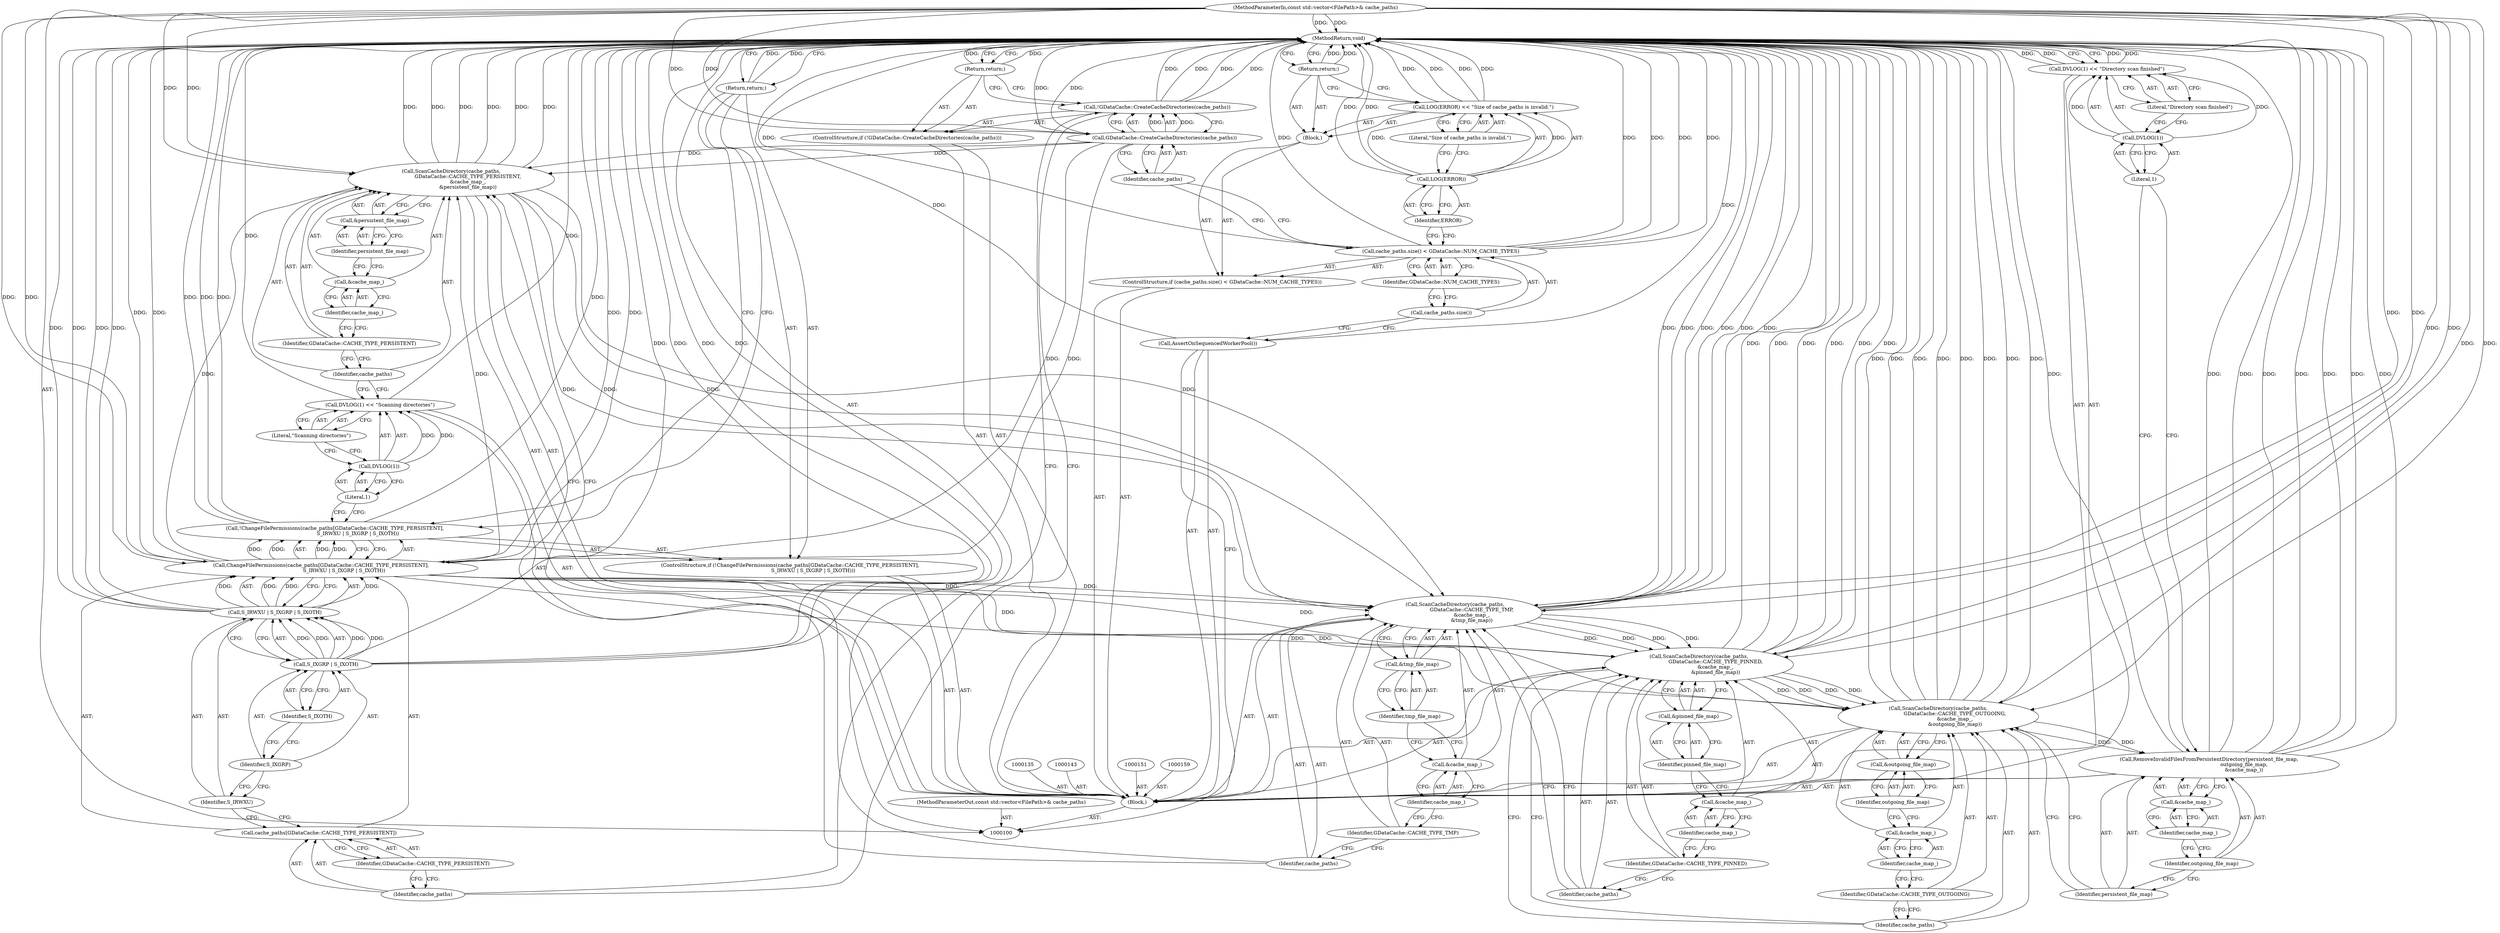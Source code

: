 digraph "1_Chrome_baef1ffd73db183ca50c854e1779ed7f6e5100a8_3" {
"1000176" [label="(MethodReturn,void)"];
"1000114" [label="(ControlStructure,if (!GDataCache::CreateCacheDirectories(cache_paths)))"];
"1000117" [label="(Identifier,cache_paths)"];
"1000115" [label="(Call,!GDataCache::CreateCacheDirectories(cache_paths))"];
"1000116" [label="(Call,GDataCache::CreateCacheDirectories(cache_paths))"];
"1000118" [label="(Return,return;)"];
"1000119" [label="(ControlStructure,if (!ChangeFilePermissions(cache_paths[GDataCache::CACHE_TYPE_PERSISTENT],\n                             S_IRWXU | S_IXGRP | S_IXOTH)))"];
"1000122" [label="(Call,cache_paths[GDataCache::CACHE_TYPE_PERSISTENT])"];
"1000123" [label="(Identifier,cache_paths)"];
"1000124" [label="(Identifier,GDataCache::CACHE_TYPE_PERSISTENT)"];
"1000120" [label="(Call,!ChangeFilePermissions(cache_paths[GDataCache::CACHE_TYPE_PERSISTENT],\n                             S_IRWXU | S_IXGRP | S_IXOTH))"];
"1000121" [label="(Call,ChangeFilePermissions(cache_paths[GDataCache::CACHE_TYPE_PERSISTENT],\n                             S_IRWXU | S_IXGRP | S_IXOTH))"];
"1000125" [label="(Call,S_IRWXU | S_IXGRP | S_IXOTH)"];
"1000126" [label="(Identifier,S_IRWXU)"];
"1000127" [label="(Call,S_IXGRP | S_IXOTH)"];
"1000128" [label="(Identifier,S_IXGRP)"];
"1000129" [label="(Identifier,S_IXOTH)"];
"1000130" [label="(Return,return;)"];
"1000134" [label="(Literal,\"Scanning directories\")"];
"1000131" [label="(Call,DVLOG(1) << \"Scanning directories\")"];
"1000132" [label="(Call,DVLOG(1))"];
"1000133" [label="(Literal,1)"];
"1000101" [label="(MethodParameterIn,const std::vector<FilePath>& cache_paths)"];
"1000248" [label="(MethodParameterOut,const std::vector<FilePath>& cache_paths)"];
"1000102" [label="(Block,)"];
"1000136" [label="(Call,ScanCacheDirectory(cache_paths,\n                     GDataCache::CACHE_TYPE_PERSISTENT,\n                     &cache_map_,\n                     &persistent_file_map))"];
"1000137" [label="(Identifier,cache_paths)"];
"1000138" [label="(Identifier,GDataCache::CACHE_TYPE_PERSISTENT)"];
"1000139" [label="(Call,&cache_map_)"];
"1000140" [label="(Identifier,cache_map_)"];
"1000141" [label="(Call,&persistent_file_map)"];
"1000142" [label="(Identifier,persistent_file_map)"];
"1000144" [label="(Call,ScanCacheDirectory(cache_paths,\n                     GDataCache::CACHE_TYPE_TMP,\n                     &cache_map_,\n                     &tmp_file_map))"];
"1000145" [label="(Identifier,cache_paths)"];
"1000146" [label="(Identifier,GDataCache::CACHE_TYPE_TMP)"];
"1000147" [label="(Call,&cache_map_)"];
"1000148" [label="(Identifier,cache_map_)"];
"1000149" [label="(Call,&tmp_file_map)"];
"1000150" [label="(Identifier,tmp_file_map)"];
"1000103" [label="(Call,AssertOnSequencedWorkerPool())"];
"1000152" [label="(Call,ScanCacheDirectory(cache_paths,\n                     GDataCache::CACHE_TYPE_PINNED,\n                     &cache_map_,\n                     &pinned_file_map))"];
"1000153" [label="(Identifier,cache_paths)"];
"1000154" [label="(Identifier,GDataCache::CACHE_TYPE_PINNED)"];
"1000155" [label="(Call,&cache_map_)"];
"1000156" [label="(Identifier,cache_map_)"];
"1000157" [label="(Call,&pinned_file_map)"];
"1000158" [label="(Identifier,pinned_file_map)"];
"1000160" [label="(Call,ScanCacheDirectory(cache_paths,\n                     GDataCache::CACHE_TYPE_OUTGOING,\n                     &cache_map_,\n                     &outgoing_file_map))"];
"1000161" [label="(Identifier,cache_paths)"];
"1000162" [label="(Identifier,GDataCache::CACHE_TYPE_OUTGOING)"];
"1000163" [label="(Call,&cache_map_)"];
"1000164" [label="(Identifier,cache_map_)"];
"1000165" [label="(Call,&outgoing_file_map)"];
"1000166" [label="(Identifier,outgoing_file_map)"];
"1000167" [label="(Call,RemoveInvalidFilesFromPersistentDirectory(persistent_file_map,\n                                            outgoing_file_map,\n                                            &cache_map_))"];
"1000168" [label="(Identifier,persistent_file_map)"];
"1000169" [label="(Identifier,outgoing_file_map)"];
"1000170" [label="(Call,&cache_map_)"];
"1000171" [label="(Identifier,cache_map_)"];
"1000175" [label="(Literal,\"Directory scan finished\")"];
"1000172" [label="(Call,DVLOG(1) << \"Directory scan finished\")"];
"1000173" [label="(Call,DVLOG(1))"];
"1000174" [label="(Literal,1)"];
"1000107" [label="(Identifier,GDataCache::NUM_CACHE_TYPES)"];
"1000104" [label="(ControlStructure,if (cache_paths.size() < GDataCache::NUM_CACHE_TYPES))"];
"1000108" [label="(Block,)"];
"1000105" [label="(Call,cache_paths.size() < GDataCache::NUM_CACHE_TYPES)"];
"1000106" [label="(Call,cache_paths.size())"];
"1000112" [label="(Literal,\"Size of cache_paths is invalid.\")"];
"1000109" [label="(Call,LOG(ERROR) << \"Size of cache_paths is invalid.\")"];
"1000110" [label="(Call,LOG(ERROR))"];
"1000111" [label="(Identifier,ERROR)"];
"1000113" [label="(Return,return;)"];
"1000176" -> "1000100"  [label="AST: "];
"1000176" -> "1000113"  [label="CFG: "];
"1000176" -> "1000118"  [label="CFG: "];
"1000176" -> "1000130"  [label="CFG: "];
"1000176" -> "1000172"  [label="CFG: "];
"1000118" -> "1000176"  [label="DDG: "];
"1000130" -> "1000176"  [label="DDG: "];
"1000116" -> "1000176"  [label="DDG: "];
"1000172" -> "1000176"  [label="DDG: "];
"1000172" -> "1000176"  [label="DDG: "];
"1000121" -> "1000176"  [label="DDG: "];
"1000121" -> "1000176"  [label="DDG: "];
"1000105" -> "1000176"  [label="DDG: "];
"1000105" -> "1000176"  [label="DDG: "];
"1000105" -> "1000176"  [label="DDG: "];
"1000167" -> "1000176"  [label="DDG: "];
"1000167" -> "1000176"  [label="DDG: "];
"1000167" -> "1000176"  [label="DDG: "];
"1000167" -> "1000176"  [label="DDG: "];
"1000152" -> "1000176"  [label="DDG: "];
"1000152" -> "1000176"  [label="DDG: "];
"1000152" -> "1000176"  [label="DDG: "];
"1000160" -> "1000176"  [label="DDG: "];
"1000160" -> "1000176"  [label="DDG: "];
"1000160" -> "1000176"  [label="DDG: "];
"1000160" -> "1000176"  [label="DDG: "];
"1000136" -> "1000176"  [label="DDG: "];
"1000136" -> "1000176"  [label="DDG: "];
"1000136" -> "1000176"  [label="DDG: "];
"1000144" -> "1000176"  [label="DDG: "];
"1000144" -> "1000176"  [label="DDG: "];
"1000144" -> "1000176"  [label="DDG: "];
"1000125" -> "1000176"  [label="DDG: "];
"1000125" -> "1000176"  [label="DDG: "];
"1000127" -> "1000176"  [label="DDG: "];
"1000127" -> "1000176"  [label="DDG: "];
"1000103" -> "1000176"  [label="DDG: "];
"1000115" -> "1000176"  [label="DDG: "];
"1000115" -> "1000176"  [label="DDG: "];
"1000120" -> "1000176"  [label="DDG: "];
"1000120" -> "1000176"  [label="DDG: "];
"1000101" -> "1000176"  [label="DDG: "];
"1000109" -> "1000176"  [label="DDG: "];
"1000109" -> "1000176"  [label="DDG: "];
"1000110" -> "1000176"  [label="DDG: "];
"1000131" -> "1000176"  [label="DDG: "];
"1000113" -> "1000176"  [label="DDG: "];
"1000114" -> "1000102"  [label="AST: "];
"1000115" -> "1000114"  [label="AST: "];
"1000118" -> "1000114"  [label="AST: "];
"1000117" -> "1000116"  [label="AST: "];
"1000117" -> "1000105"  [label="CFG: "];
"1000116" -> "1000117"  [label="CFG: "];
"1000115" -> "1000114"  [label="AST: "];
"1000115" -> "1000116"  [label="CFG: "];
"1000116" -> "1000115"  [label="AST: "];
"1000118" -> "1000115"  [label="CFG: "];
"1000123" -> "1000115"  [label="CFG: "];
"1000115" -> "1000176"  [label="DDG: "];
"1000115" -> "1000176"  [label="DDG: "];
"1000116" -> "1000115"  [label="DDG: "];
"1000116" -> "1000115"  [label="AST: "];
"1000116" -> "1000117"  [label="CFG: "];
"1000117" -> "1000116"  [label="AST: "];
"1000115" -> "1000116"  [label="CFG: "];
"1000116" -> "1000176"  [label="DDG: "];
"1000116" -> "1000115"  [label="DDG: "];
"1000101" -> "1000116"  [label="DDG: "];
"1000116" -> "1000121"  [label="DDG: "];
"1000116" -> "1000136"  [label="DDG: "];
"1000118" -> "1000114"  [label="AST: "];
"1000118" -> "1000115"  [label="CFG: "];
"1000176" -> "1000118"  [label="CFG: "];
"1000118" -> "1000176"  [label="DDG: "];
"1000119" -> "1000102"  [label="AST: "];
"1000120" -> "1000119"  [label="AST: "];
"1000130" -> "1000119"  [label="AST: "];
"1000122" -> "1000121"  [label="AST: "];
"1000122" -> "1000124"  [label="CFG: "];
"1000123" -> "1000122"  [label="AST: "];
"1000124" -> "1000122"  [label="AST: "];
"1000126" -> "1000122"  [label="CFG: "];
"1000123" -> "1000122"  [label="AST: "];
"1000123" -> "1000115"  [label="CFG: "];
"1000124" -> "1000123"  [label="CFG: "];
"1000124" -> "1000122"  [label="AST: "];
"1000124" -> "1000123"  [label="CFG: "];
"1000122" -> "1000124"  [label="CFG: "];
"1000120" -> "1000119"  [label="AST: "];
"1000120" -> "1000121"  [label="CFG: "];
"1000121" -> "1000120"  [label="AST: "];
"1000130" -> "1000120"  [label="CFG: "];
"1000133" -> "1000120"  [label="CFG: "];
"1000120" -> "1000176"  [label="DDG: "];
"1000120" -> "1000176"  [label="DDG: "];
"1000121" -> "1000120"  [label="DDG: "];
"1000121" -> "1000120"  [label="DDG: "];
"1000121" -> "1000120"  [label="AST: "];
"1000121" -> "1000125"  [label="CFG: "];
"1000122" -> "1000121"  [label="AST: "];
"1000125" -> "1000121"  [label="AST: "];
"1000120" -> "1000121"  [label="CFG: "];
"1000121" -> "1000176"  [label="DDG: "];
"1000121" -> "1000176"  [label="DDG: "];
"1000121" -> "1000120"  [label="DDG: "];
"1000121" -> "1000120"  [label="DDG: "];
"1000116" -> "1000121"  [label="DDG: "];
"1000101" -> "1000121"  [label="DDG: "];
"1000125" -> "1000121"  [label="DDG: "];
"1000125" -> "1000121"  [label="DDG: "];
"1000121" -> "1000136"  [label="DDG: "];
"1000121" -> "1000144"  [label="DDG: "];
"1000121" -> "1000152"  [label="DDG: "];
"1000121" -> "1000160"  [label="DDG: "];
"1000125" -> "1000121"  [label="AST: "];
"1000125" -> "1000127"  [label="CFG: "];
"1000126" -> "1000125"  [label="AST: "];
"1000127" -> "1000125"  [label="AST: "];
"1000121" -> "1000125"  [label="CFG: "];
"1000125" -> "1000176"  [label="DDG: "];
"1000125" -> "1000176"  [label="DDG: "];
"1000125" -> "1000121"  [label="DDG: "];
"1000125" -> "1000121"  [label="DDG: "];
"1000127" -> "1000125"  [label="DDG: "];
"1000127" -> "1000125"  [label="DDG: "];
"1000126" -> "1000125"  [label="AST: "];
"1000126" -> "1000122"  [label="CFG: "];
"1000128" -> "1000126"  [label="CFG: "];
"1000127" -> "1000125"  [label="AST: "];
"1000127" -> "1000129"  [label="CFG: "];
"1000128" -> "1000127"  [label="AST: "];
"1000129" -> "1000127"  [label="AST: "];
"1000125" -> "1000127"  [label="CFG: "];
"1000127" -> "1000176"  [label="DDG: "];
"1000127" -> "1000176"  [label="DDG: "];
"1000127" -> "1000125"  [label="DDG: "];
"1000127" -> "1000125"  [label="DDG: "];
"1000128" -> "1000127"  [label="AST: "];
"1000128" -> "1000126"  [label="CFG: "];
"1000129" -> "1000128"  [label="CFG: "];
"1000129" -> "1000127"  [label="AST: "];
"1000129" -> "1000128"  [label="CFG: "];
"1000127" -> "1000129"  [label="CFG: "];
"1000130" -> "1000119"  [label="AST: "];
"1000130" -> "1000120"  [label="CFG: "];
"1000176" -> "1000130"  [label="CFG: "];
"1000130" -> "1000176"  [label="DDG: "];
"1000134" -> "1000131"  [label="AST: "];
"1000134" -> "1000132"  [label="CFG: "];
"1000131" -> "1000134"  [label="CFG: "];
"1000131" -> "1000102"  [label="AST: "];
"1000131" -> "1000134"  [label="CFG: "];
"1000132" -> "1000131"  [label="AST: "];
"1000134" -> "1000131"  [label="AST: "];
"1000137" -> "1000131"  [label="CFG: "];
"1000131" -> "1000176"  [label="DDG: "];
"1000132" -> "1000131"  [label="DDG: "];
"1000132" -> "1000131"  [label="AST: "];
"1000132" -> "1000133"  [label="CFG: "];
"1000133" -> "1000132"  [label="AST: "];
"1000134" -> "1000132"  [label="CFG: "];
"1000132" -> "1000131"  [label="DDG: "];
"1000133" -> "1000132"  [label="AST: "];
"1000133" -> "1000120"  [label="CFG: "];
"1000132" -> "1000133"  [label="CFG: "];
"1000101" -> "1000100"  [label="AST: "];
"1000101" -> "1000176"  [label="DDG: "];
"1000101" -> "1000116"  [label="DDG: "];
"1000101" -> "1000121"  [label="DDG: "];
"1000101" -> "1000136"  [label="DDG: "];
"1000101" -> "1000144"  [label="DDG: "];
"1000101" -> "1000152"  [label="DDG: "];
"1000101" -> "1000160"  [label="DDG: "];
"1000248" -> "1000100"  [label="AST: "];
"1000102" -> "1000100"  [label="AST: "];
"1000103" -> "1000102"  [label="AST: "];
"1000104" -> "1000102"  [label="AST: "];
"1000114" -> "1000102"  [label="AST: "];
"1000119" -> "1000102"  [label="AST: "];
"1000131" -> "1000102"  [label="AST: "];
"1000135" -> "1000102"  [label="AST: "];
"1000136" -> "1000102"  [label="AST: "];
"1000143" -> "1000102"  [label="AST: "];
"1000144" -> "1000102"  [label="AST: "];
"1000151" -> "1000102"  [label="AST: "];
"1000152" -> "1000102"  [label="AST: "];
"1000159" -> "1000102"  [label="AST: "];
"1000160" -> "1000102"  [label="AST: "];
"1000167" -> "1000102"  [label="AST: "];
"1000172" -> "1000102"  [label="AST: "];
"1000136" -> "1000102"  [label="AST: "];
"1000136" -> "1000141"  [label="CFG: "];
"1000137" -> "1000136"  [label="AST: "];
"1000138" -> "1000136"  [label="AST: "];
"1000139" -> "1000136"  [label="AST: "];
"1000141" -> "1000136"  [label="AST: "];
"1000145" -> "1000136"  [label="CFG: "];
"1000136" -> "1000176"  [label="DDG: "];
"1000136" -> "1000176"  [label="DDG: "];
"1000136" -> "1000176"  [label="DDG: "];
"1000116" -> "1000136"  [label="DDG: "];
"1000121" -> "1000136"  [label="DDG: "];
"1000101" -> "1000136"  [label="DDG: "];
"1000136" -> "1000144"  [label="DDG: "];
"1000136" -> "1000144"  [label="DDG: "];
"1000137" -> "1000136"  [label="AST: "];
"1000137" -> "1000131"  [label="CFG: "];
"1000138" -> "1000137"  [label="CFG: "];
"1000138" -> "1000136"  [label="AST: "];
"1000138" -> "1000137"  [label="CFG: "];
"1000140" -> "1000138"  [label="CFG: "];
"1000139" -> "1000136"  [label="AST: "];
"1000139" -> "1000140"  [label="CFG: "];
"1000140" -> "1000139"  [label="AST: "];
"1000142" -> "1000139"  [label="CFG: "];
"1000140" -> "1000139"  [label="AST: "];
"1000140" -> "1000138"  [label="CFG: "];
"1000139" -> "1000140"  [label="CFG: "];
"1000141" -> "1000136"  [label="AST: "];
"1000141" -> "1000142"  [label="CFG: "];
"1000142" -> "1000141"  [label="AST: "];
"1000136" -> "1000141"  [label="CFG: "];
"1000142" -> "1000141"  [label="AST: "];
"1000142" -> "1000139"  [label="CFG: "];
"1000141" -> "1000142"  [label="CFG: "];
"1000144" -> "1000102"  [label="AST: "];
"1000144" -> "1000149"  [label="CFG: "];
"1000145" -> "1000144"  [label="AST: "];
"1000146" -> "1000144"  [label="AST: "];
"1000147" -> "1000144"  [label="AST: "];
"1000149" -> "1000144"  [label="AST: "];
"1000153" -> "1000144"  [label="CFG: "];
"1000144" -> "1000176"  [label="DDG: "];
"1000144" -> "1000176"  [label="DDG: "];
"1000144" -> "1000176"  [label="DDG: "];
"1000121" -> "1000144"  [label="DDG: "];
"1000136" -> "1000144"  [label="DDG: "];
"1000136" -> "1000144"  [label="DDG: "];
"1000101" -> "1000144"  [label="DDG: "];
"1000144" -> "1000152"  [label="DDG: "];
"1000144" -> "1000152"  [label="DDG: "];
"1000145" -> "1000144"  [label="AST: "];
"1000145" -> "1000136"  [label="CFG: "];
"1000146" -> "1000145"  [label="CFG: "];
"1000146" -> "1000144"  [label="AST: "];
"1000146" -> "1000145"  [label="CFG: "];
"1000148" -> "1000146"  [label="CFG: "];
"1000147" -> "1000144"  [label="AST: "];
"1000147" -> "1000148"  [label="CFG: "];
"1000148" -> "1000147"  [label="AST: "];
"1000150" -> "1000147"  [label="CFG: "];
"1000148" -> "1000147"  [label="AST: "];
"1000148" -> "1000146"  [label="CFG: "];
"1000147" -> "1000148"  [label="CFG: "];
"1000149" -> "1000144"  [label="AST: "];
"1000149" -> "1000150"  [label="CFG: "];
"1000150" -> "1000149"  [label="AST: "];
"1000144" -> "1000149"  [label="CFG: "];
"1000150" -> "1000149"  [label="AST: "];
"1000150" -> "1000147"  [label="CFG: "];
"1000149" -> "1000150"  [label="CFG: "];
"1000103" -> "1000102"  [label="AST: "];
"1000103" -> "1000100"  [label="CFG: "];
"1000106" -> "1000103"  [label="CFG: "];
"1000103" -> "1000176"  [label="DDG: "];
"1000152" -> "1000102"  [label="AST: "];
"1000152" -> "1000157"  [label="CFG: "];
"1000153" -> "1000152"  [label="AST: "];
"1000154" -> "1000152"  [label="AST: "];
"1000155" -> "1000152"  [label="AST: "];
"1000157" -> "1000152"  [label="AST: "];
"1000161" -> "1000152"  [label="CFG: "];
"1000152" -> "1000176"  [label="DDG: "];
"1000152" -> "1000176"  [label="DDG: "];
"1000152" -> "1000176"  [label="DDG: "];
"1000121" -> "1000152"  [label="DDG: "];
"1000144" -> "1000152"  [label="DDG: "];
"1000144" -> "1000152"  [label="DDG: "];
"1000101" -> "1000152"  [label="DDG: "];
"1000152" -> "1000160"  [label="DDG: "];
"1000152" -> "1000160"  [label="DDG: "];
"1000153" -> "1000152"  [label="AST: "];
"1000153" -> "1000144"  [label="CFG: "];
"1000154" -> "1000153"  [label="CFG: "];
"1000154" -> "1000152"  [label="AST: "];
"1000154" -> "1000153"  [label="CFG: "];
"1000156" -> "1000154"  [label="CFG: "];
"1000155" -> "1000152"  [label="AST: "];
"1000155" -> "1000156"  [label="CFG: "];
"1000156" -> "1000155"  [label="AST: "];
"1000158" -> "1000155"  [label="CFG: "];
"1000156" -> "1000155"  [label="AST: "];
"1000156" -> "1000154"  [label="CFG: "];
"1000155" -> "1000156"  [label="CFG: "];
"1000157" -> "1000152"  [label="AST: "];
"1000157" -> "1000158"  [label="CFG: "];
"1000158" -> "1000157"  [label="AST: "];
"1000152" -> "1000157"  [label="CFG: "];
"1000158" -> "1000157"  [label="AST: "];
"1000158" -> "1000155"  [label="CFG: "];
"1000157" -> "1000158"  [label="CFG: "];
"1000160" -> "1000102"  [label="AST: "];
"1000160" -> "1000165"  [label="CFG: "];
"1000161" -> "1000160"  [label="AST: "];
"1000162" -> "1000160"  [label="AST: "];
"1000163" -> "1000160"  [label="AST: "];
"1000165" -> "1000160"  [label="AST: "];
"1000168" -> "1000160"  [label="CFG: "];
"1000160" -> "1000176"  [label="DDG: "];
"1000160" -> "1000176"  [label="DDG: "];
"1000160" -> "1000176"  [label="DDG: "];
"1000160" -> "1000176"  [label="DDG: "];
"1000152" -> "1000160"  [label="DDG: "];
"1000152" -> "1000160"  [label="DDG: "];
"1000121" -> "1000160"  [label="DDG: "];
"1000101" -> "1000160"  [label="DDG: "];
"1000160" -> "1000167"  [label="DDG: "];
"1000161" -> "1000160"  [label="AST: "];
"1000161" -> "1000152"  [label="CFG: "];
"1000162" -> "1000161"  [label="CFG: "];
"1000162" -> "1000160"  [label="AST: "];
"1000162" -> "1000161"  [label="CFG: "];
"1000164" -> "1000162"  [label="CFG: "];
"1000163" -> "1000160"  [label="AST: "];
"1000163" -> "1000164"  [label="CFG: "];
"1000164" -> "1000163"  [label="AST: "];
"1000166" -> "1000163"  [label="CFG: "];
"1000164" -> "1000163"  [label="AST: "];
"1000164" -> "1000162"  [label="CFG: "];
"1000163" -> "1000164"  [label="CFG: "];
"1000165" -> "1000160"  [label="AST: "];
"1000165" -> "1000166"  [label="CFG: "];
"1000166" -> "1000165"  [label="AST: "];
"1000160" -> "1000165"  [label="CFG: "];
"1000166" -> "1000165"  [label="AST: "];
"1000166" -> "1000163"  [label="CFG: "];
"1000165" -> "1000166"  [label="CFG: "];
"1000167" -> "1000102"  [label="AST: "];
"1000167" -> "1000170"  [label="CFG: "];
"1000168" -> "1000167"  [label="AST: "];
"1000169" -> "1000167"  [label="AST: "];
"1000170" -> "1000167"  [label="AST: "];
"1000174" -> "1000167"  [label="CFG: "];
"1000167" -> "1000176"  [label="DDG: "];
"1000167" -> "1000176"  [label="DDG: "];
"1000167" -> "1000176"  [label="DDG: "];
"1000167" -> "1000176"  [label="DDG: "];
"1000160" -> "1000167"  [label="DDG: "];
"1000168" -> "1000167"  [label="AST: "];
"1000168" -> "1000160"  [label="CFG: "];
"1000169" -> "1000168"  [label="CFG: "];
"1000169" -> "1000167"  [label="AST: "];
"1000169" -> "1000168"  [label="CFG: "];
"1000171" -> "1000169"  [label="CFG: "];
"1000170" -> "1000167"  [label="AST: "];
"1000170" -> "1000171"  [label="CFG: "];
"1000171" -> "1000170"  [label="AST: "];
"1000167" -> "1000170"  [label="CFG: "];
"1000171" -> "1000170"  [label="AST: "];
"1000171" -> "1000169"  [label="CFG: "];
"1000170" -> "1000171"  [label="CFG: "];
"1000175" -> "1000172"  [label="AST: "];
"1000175" -> "1000173"  [label="CFG: "];
"1000172" -> "1000175"  [label="CFG: "];
"1000172" -> "1000102"  [label="AST: "];
"1000172" -> "1000175"  [label="CFG: "];
"1000173" -> "1000172"  [label="AST: "];
"1000175" -> "1000172"  [label="AST: "];
"1000176" -> "1000172"  [label="CFG: "];
"1000172" -> "1000176"  [label="DDG: "];
"1000172" -> "1000176"  [label="DDG: "];
"1000173" -> "1000172"  [label="DDG: "];
"1000173" -> "1000172"  [label="AST: "];
"1000173" -> "1000174"  [label="CFG: "];
"1000174" -> "1000173"  [label="AST: "];
"1000175" -> "1000173"  [label="CFG: "];
"1000173" -> "1000172"  [label="DDG: "];
"1000174" -> "1000173"  [label="AST: "];
"1000174" -> "1000167"  [label="CFG: "];
"1000173" -> "1000174"  [label="CFG: "];
"1000107" -> "1000105"  [label="AST: "];
"1000107" -> "1000106"  [label="CFG: "];
"1000105" -> "1000107"  [label="CFG: "];
"1000104" -> "1000102"  [label="AST: "];
"1000105" -> "1000104"  [label="AST: "];
"1000108" -> "1000104"  [label="AST: "];
"1000108" -> "1000104"  [label="AST: "];
"1000109" -> "1000108"  [label="AST: "];
"1000113" -> "1000108"  [label="AST: "];
"1000105" -> "1000104"  [label="AST: "];
"1000105" -> "1000107"  [label="CFG: "];
"1000106" -> "1000105"  [label="AST: "];
"1000107" -> "1000105"  [label="AST: "];
"1000111" -> "1000105"  [label="CFG: "];
"1000117" -> "1000105"  [label="CFG: "];
"1000105" -> "1000176"  [label="DDG: "];
"1000105" -> "1000176"  [label="DDG: "];
"1000105" -> "1000176"  [label="DDG: "];
"1000106" -> "1000105"  [label="AST: "];
"1000106" -> "1000103"  [label="CFG: "];
"1000107" -> "1000106"  [label="CFG: "];
"1000112" -> "1000109"  [label="AST: "];
"1000112" -> "1000110"  [label="CFG: "];
"1000109" -> "1000112"  [label="CFG: "];
"1000109" -> "1000108"  [label="AST: "];
"1000109" -> "1000112"  [label="CFG: "];
"1000110" -> "1000109"  [label="AST: "];
"1000112" -> "1000109"  [label="AST: "];
"1000113" -> "1000109"  [label="CFG: "];
"1000109" -> "1000176"  [label="DDG: "];
"1000109" -> "1000176"  [label="DDG: "];
"1000110" -> "1000109"  [label="DDG: "];
"1000110" -> "1000109"  [label="AST: "];
"1000110" -> "1000111"  [label="CFG: "];
"1000111" -> "1000110"  [label="AST: "];
"1000112" -> "1000110"  [label="CFG: "];
"1000110" -> "1000176"  [label="DDG: "];
"1000110" -> "1000109"  [label="DDG: "];
"1000111" -> "1000110"  [label="AST: "];
"1000111" -> "1000105"  [label="CFG: "];
"1000110" -> "1000111"  [label="CFG: "];
"1000113" -> "1000108"  [label="AST: "];
"1000113" -> "1000109"  [label="CFG: "];
"1000176" -> "1000113"  [label="CFG: "];
"1000113" -> "1000176"  [label="DDG: "];
}
